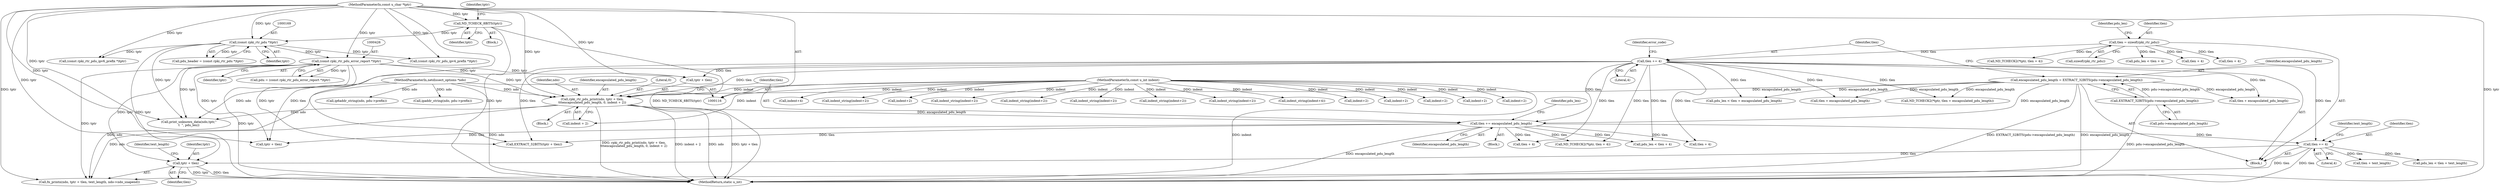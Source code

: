 digraph "0_tcpdump_83c64fce3a5226b080e535f5131a8a318f30e79b@pointer" {
"1000553" [label="(Call,tptr + tlen)"];
"1000118" [label="(MethodParameterIn,const u_char *tptr)"];
"1000425" [label="(Call,(const rpki_rtr_pdu_error_report *)tptr)"];
"1000168" [label="(Call,(const rpki_rtr_pdu *)tptr)"];
"1000128" [label="(Call,ND_TCHECK_8BITS(tptr))"];
"1000528" [label="(Call,tlen += 4)"];
"1000506" [label="(Call,tlen += encapsulated_pdu_length)"];
"1000496" [label="(Call,rpki_rtr_pdu_print(ndo, tptr + tlen,\n\t\t\tencapsulated_pdu_length, 0, indent + 2))"];
"1000117" [label="(MethodParameterIn,netdissect_options *ndo)"];
"1000428" [label="(Call,encapsulated_pdu_length = EXTRACT_32BITS(pdu->encapsulated_pdu_length))"];
"1000430" [label="(Call,EXTRACT_32BITS(pdu->encapsulated_pdu_length))"];
"1000434" [label="(Call,tlen += 4)"];
"1000406" [label="(Call,tlen = sizeof(rpki_rtr_pdu))"];
"1000121" [label="(MethodParameterIn,const u_int indent)"];
"1000429" [label="(Identifier,encapsulated_pdu_length)"];
"1000556" [label="(Identifier,text_length)"];
"1000373" [label="(Call,indent+2)"];
"1000320" [label="(Call,indent+2)"];
"1000413" [label="(Call,tlen + 4)"];
"1000497" [label="(Identifier,ndo)"];
"1000377" [label="(Call,ip6addr_string(ndo, pdu->prefix))"];
"1000535" [label="(Call,pdu_len < tlen + text_length)"];
"1000425" [label="(Call,(const rpki_rtr_pdu_error_report *)tptr)"];
"1000555" [label="(Identifier,tlen)"];
"1000363" [label="(Call,(const rpki_rtr_pdu_ipv6_prefix *)tptr)"];
"1000525" [label="(Call,tptr + tlen)"];
"1000498" [label="(Call,tptr + tlen)"];
"1000420" [label="(Call,tlen + 4)"];
"1000407" [label="(Identifier,tlen)"];
"1000482" [label="(Call,tlen + encapsulated_pdu_length)"];
"1000547" [label="(Call,indent+2)"];
"1000423" [label="(Call,pdu = (const rpki_rtr_pdu_error_report *)tptr)"];
"1000532" [label="(Identifier,text_length)"];
"1000529" [label="(Identifier,tlen)"];
"1000467" [label="(Block,)"];
"1000512" [label="(Call,tlen + 4)"];
"1000501" [label="(Identifier,encapsulated_pdu_length)"];
"1000496" [label="(Call,rpki_rtr_pdu_print(ndo, tptr + tlen,\n\t\t\tencapsulated_pdu_length, 0, indent + 2))"];
"1000551" [label="(Call,fn_printn(ndo, tptr + tlen, text_length, ndo->ndo_snapend))"];
"1000612" [label="(MethodReturn,static u_int)"];
"1000493" [label="(Call,indent+4)"];
"1000510" [label="(Call,pdu_len < tlen + 4)"];
"1000121" [label="(MethodParameterIn,const u_int indent)"];
"1000431" [label="(Call,pdu->encapsulated_pdu_length)"];
"1000400" [label="(Block,)"];
"1000554" [label="(Identifier,tptr)"];
"1000129" [label="(Identifier,tptr)"];
"1000417" [label="(Call,ND_TCHECK2(*tptr, tlen + 4))"];
"1000430" [label="(Call,EXTRACT_32BITS(pdu->encapsulated_pdu_length))"];
"1000502" [label="(Literal,0)"];
"1000168" [label="(Call,(const rpki_rtr_pdu *)tptr)"];
"1000128" [label="(Call,ND_TCHECK_8BITS(tptr))"];
"1000479" [label="(Call,ND_TCHECK2(*tptr, tlen + encapsulated_pdu_length))"];
"1000553" [label="(Call,tptr + tlen)"];
"1000372" [label="(Call,indent_string(indent+2))"];
"1000486" [label="(Block,)"];
"1000122" [label="(Block,)"];
"1000506" [label="(Call,tlen += encapsulated_pdu_length)"];
"1000508" [label="(Identifier,encapsulated_pdu_length)"];
"1000503" [label="(Call,indent + 2)"];
"1000170" [label="(Identifier,tptr)"];
"1000583" [label="(Call,print_unknown_data(ndo,tptr,\"\n\t  \", pdu_len))"];
"1000427" [label="(Identifier,tptr)"];
"1000471" [label="(Call,tlen + encapsulated_pdu_length)"];
"1000408" [label="(Call,sizeof(rpki_rtr_pdu))"];
"1000411" [label="(Call,pdu_len < tlen + 4)"];
"1000454" [label="(Call,indent+2)"];
"1000546" [label="(Call,indent_string(indent+2))"];
"1000530" [label="(Literal,4)"];
"1000436" [label="(Literal,4)"];
"1000118" [label="(MethodParameterIn,const u_char *tptr)"];
"1000412" [label="(Identifier,pdu_len)"];
"1000507" [label="(Identifier,tlen)"];
"1000319" [label="(Call,indent_string(indent+2))"];
"1000469" [label="(Call,pdu_len < tlen + encapsulated_pdu_length)"];
"1000519" [label="(Call,tlen + 4)"];
"1000434" [label="(Call,tlen += 4)"];
"1000282" [label="(Call,indent_string(indent+2))"];
"1000246" [label="(Call,indent_string(indent+2))"];
"1000438" [label="(Identifier,error_code)"];
"1000524" [label="(Call,EXTRACT_32BITS(tptr + tlen))"];
"1000528" [label="(Call,tlen += 4)"];
"1000516" [label="(Call,ND_TCHECK2(*tptr, tlen + 4))"];
"1000117" [label="(MethodParameterIn,netdissect_options *ndo)"];
"1000453" [label="(Call,indent_string(indent+2))"];
"1000166" [label="(Call,pdu_header = (const rpki_rtr_pdu *)tptr)"];
"1000406" [label="(Call,tlen = sizeof(rpki_rtr_pdu))"];
"1000537" [label="(Call,tlen + text_length)"];
"1000324" [label="(Call,ipaddr_string(ndo, pdu->prefix))"];
"1000435" [label="(Identifier,tlen)"];
"1000428" [label="(Call,encapsulated_pdu_length = EXTRACT_32BITS(pdu->encapsulated_pdu_length))"];
"1000310" [label="(Call,(const rpki_rtr_pdu_ipv4_prefix *)tptr)"];
"1000492" [label="(Call,indent_string(indent+4))"];
"1000247" [label="(Call,indent+2)"];
"1000283" [label="(Call,indent+2)"];
"1000133" [label="(Identifier,tptr)"];
"1000511" [label="(Identifier,pdu_len)"];
"1000553" -> "1000551"  [label="AST: "];
"1000553" -> "1000555"  [label="CFG: "];
"1000554" -> "1000553"  [label="AST: "];
"1000555" -> "1000553"  [label="AST: "];
"1000556" -> "1000553"  [label="CFG: "];
"1000553" -> "1000612"  [label="DDG: tptr"];
"1000553" -> "1000612"  [label="DDG: tlen"];
"1000118" -> "1000553"  [label="DDG: tptr"];
"1000425" -> "1000553"  [label="DDG: tptr"];
"1000528" -> "1000553"  [label="DDG: tlen"];
"1000118" -> "1000116"  [label="AST: "];
"1000118" -> "1000612"  [label="DDG: tptr"];
"1000118" -> "1000128"  [label="DDG: tptr"];
"1000118" -> "1000168"  [label="DDG: tptr"];
"1000118" -> "1000310"  [label="DDG: tptr"];
"1000118" -> "1000363"  [label="DDG: tptr"];
"1000118" -> "1000425"  [label="DDG: tptr"];
"1000118" -> "1000496"  [label="DDG: tptr"];
"1000118" -> "1000498"  [label="DDG: tptr"];
"1000118" -> "1000524"  [label="DDG: tptr"];
"1000118" -> "1000525"  [label="DDG: tptr"];
"1000118" -> "1000551"  [label="DDG: tptr"];
"1000118" -> "1000583"  [label="DDG: tptr"];
"1000425" -> "1000423"  [label="AST: "];
"1000425" -> "1000427"  [label="CFG: "];
"1000426" -> "1000425"  [label="AST: "];
"1000427" -> "1000425"  [label="AST: "];
"1000423" -> "1000425"  [label="CFG: "];
"1000425" -> "1000612"  [label="DDG: tptr"];
"1000425" -> "1000423"  [label="DDG: tptr"];
"1000168" -> "1000425"  [label="DDG: tptr"];
"1000425" -> "1000496"  [label="DDG: tptr"];
"1000425" -> "1000498"  [label="DDG: tptr"];
"1000425" -> "1000524"  [label="DDG: tptr"];
"1000425" -> "1000525"  [label="DDG: tptr"];
"1000425" -> "1000551"  [label="DDG: tptr"];
"1000425" -> "1000583"  [label="DDG: tptr"];
"1000168" -> "1000166"  [label="AST: "];
"1000168" -> "1000170"  [label="CFG: "];
"1000169" -> "1000168"  [label="AST: "];
"1000170" -> "1000168"  [label="AST: "];
"1000166" -> "1000168"  [label="CFG: "];
"1000168" -> "1000612"  [label="DDG: tptr"];
"1000168" -> "1000166"  [label="DDG: tptr"];
"1000128" -> "1000168"  [label="DDG: tptr"];
"1000168" -> "1000310"  [label="DDG: tptr"];
"1000168" -> "1000363"  [label="DDG: tptr"];
"1000168" -> "1000583"  [label="DDG: tptr"];
"1000128" -> "1000122"  [label="AST: "];
"1000128" -> "1000129"  [label="CFG: "];
"1000129" -> "1000128"  [label="AST: "];
"1000133" -> "1000128"  [label="CFG: "];
"1000128" -> "1000612"  [label="DDG: tptr"];
"1000128" -> "1000612"  [label="DDG: ND_TCHECK_8BITS(tptr)"];
"1000528" -> "1000400"  [label="AST: "];
"1000528" -> "1000530"  [label="CFG: "];
"1000529" -> "1000528"  [label="AST: "];
"1000530" -> "1000528"  [label="AST: "];
"1000532" -> "1000528"  [label="CFG: "];
"1000528" -> "1000612"  [label="DDG: tlen"];
"1000506" -> "1000528"  [label="DDG: tlen"];
"1000434" -> "1000528"  [label="DDG: tlen"];
"1000528" -> "1000535"  [label="DDG: tlen"];
"1000528" -> "1000537"  [label="DDG: tlen"];
"1000528" -> "1000551"  [label="DDG: tlen"];
"1000506" -> "1000467"  [label="AST: "];
"1000506" -> "1000508"  [label="CFG: "];
"1000507" -> "1000506"  [label="AST: "];
"1000508" -> "1000506"  [label="AST: "];
"1000511" -> "1000506"  [label="CFG: "];
"1000506" -> "1000612"  [label="DDG: encapsulated_pdu_length"];
"1000496" -> "1000506"  [label="DDG: encapsulated_pdu_length"];
"1000428" -> "1000506"  [label="DDG: encapsulated_pdu_length"];
"1000434" -> "1000506"  [label="DDG: tlen"];
"1000506" -> "1000510"  [label="DDG: tlen"];
"1000506" -> "1000512"  [label="DDG: tlen"];
"1000506" -> "1000516"  [label="DDG: tlen"];
"1000506" -> "1000519"  [label="DDG: tlen"];
"1000506" -> "1000524"  [label="DDG: tlen"];
"1000506" -> "1000525"  [label="DDG: tlen"];
"1000496" -> "1000486"  [label="AST: "];
"1000496" -> "1000503"  [label="CFG: "];
"1000497" -> "1000496"  [label="AST: "];
"1000498" -> "1000496"  [label="AST: "];
"1000501" -> "1000496"  [label="AST: "];
"1000502" -> "1000496"  [label="AST: "];
"1000503" -> "1000496"  [label="AST: "];
"1000507" -> "1000496"  [label="CFG: "];
"1000496" -> "1000612"  [label="DDG: tptr + tlen"];
"1000496" -> "1000612"  [label="DDG: rpki_rtr_pdu_print(ndo, tptr + tlen,\n\t\t\tencapsulated_pdu_length, 0, indent + 2)"];
"1000496" -> "1000612"  [label="DDG: indent + 2"];
"1000496" -> "1000612"  [label="DDG: ndo"];
"1000117" -> "1000496"  [label="DDG: ndo"];
"1000428" -> "1000496"  [label="DDG: encapsulated_pdu_length"];
"1000434" -> "1000496"  [label="DDG: tlen"];
"1000121" -> "1000496"  [label="DDG: indent"];
"1000496" -> "1000551"  [label="DDG: ndo"];
"1000496" -> "1000583"  [label="DDG: ndo"];
"1000117" -> "1000116"  [label="AST: "];
"1000117" -> "1000612"  [label="DDG: ndo"];
"1000117" -> "1000324"  [label="DDG: ndo"];
"1000117" -> "1000377"  [label="DDG: ndo"];
"1000117" -> "1000551"  [label="DDG: ndo"];
"1000117" -> "1000583"  [label="DDG: ndo"];
"1000428" -> "1000400"  [label="AST: "];
"1000428" -> "1000430"  [label="CFG: "];
"1000429" -> "1000428"  [label="AST: "];
"1000430" -> "1000428"  [label="AST: "];
"1000435" -> "1000428"  [label="CFG: "];
"1000428" -> "1000612"  [label="DDG: EXTRACT_32BITS(pdu->encapsulated_pdu_length)"];
"1000428" -> "1000612"  [label="DDG: encapsulated_pdu_length"];
"1000430" -> "1000428"  [label="DDG: pdu->encapsulated_pdu_length"];
"1000428" -> "1000469"  [label="DDG: encapsulated_pdu_length"];
"1000428" -> "1000471"  [label="DDG: encapsulated_pdu_length"];
"1000428" -> "1000479"  [label="DDG: encapsulated_pdu_length"];
"1000428" -> "1000482"  [label="DDG: encapsulated_pdu_length"];
"1000430" -> "1000431"  [label="CFG: "];
"1000431" -> "1000430"  [label="AST: "];
"1000430" -> "1000612"  [label="DDG: pdu->encapsulated_pdu_length"];
"1000434" -> "1000400"  [label="AST: "];
"1000434" -> "1000436"  [label="CFG: "];
"1000435" -> "1000434"  [label="AST: "];
"1000436" -> "1000434"  [label="AST: "];
"1000438" -> "1000434"  [label="CFG: "];
"1000406" -> "1000434"  [label="DDG: tlen"];
"1000434" -> "1000469"  [label="DDG: tlen"];
"1000434" -> "1000471"  [label="DDG: tlen"];
"1000434" -> "1000479"  [label="DDG: tlen"];
"1000434" -> "1000482"  [label="DDG: tlen"];
"1000434" -> "1000498"  [label="DDG: tlen"];
"1000434" -> "1000510"  [label="DDG: tlen"];
"1000434" -> "1000512"  [label="DDG: tlen"];
"1000434" -> "1000516"  [label="DDG: tlen"];
"1000434" -> "1000519"  [label="DDG: tlen"];
"1000434" -> "1000524"  [label="DDG: tlen"];
"1000434" -> "1000525"  [label="DDG: tlen"];
"1000406" -> "1000400"  [label="AST: "];
"1000406" -> "1000408"  [label="CFG: "];
"1000407" -> "1000406"  [label="AST: "];
"1000408" -> "1000406"  [label="AST: "];
"1000412" -> "1000406"  [label="CFG: "];
"1000406" -> "1000411"  [label="DDG: tlen"];
"1000406" -> "1000413"  [label="DDG: tlen"];
"1000406" -> "1000417"  [label="DDG: tlen"];
"1000406" -> "1000420"  [label="DDG: tlen"];
"1000121" -> "1000116"  [label="AST: "];
"1000121" -> "1000612"  [label="DDG: indent"];
"1000121" -> "1000246"  [label="DDG: indent"];
"1000121" -> "1000247"  [label="DDG: indent"];
"1000121" -> "1000282"  [label="DDG: indent"];
"1000121" -> "1000283"  [label="DDG: indent"];
"1000121" -> "1000319"  [label="DDG: indent"];
"1000121" -> "1000320"  [label="DDG: indent"];
"1000121" -> "1000372"  [label="DDG: indent"];
"1000121" -> "1000373"  [label="DDG: indent"];
"1000121" -> "1000453"  [label="DDG: indent"];
"1000121" -> "1000454"  [label="DDG: indent"];
"1000121" -> "1000492"  [label="DDG: indent"];
"1000121" -> "1000493"  [label="DDG: indent"];
"1000121" -> "1000503"  [label="DDG: indent"];
"1000121" -> "1000546"  [label="DDG: indent"];
"1000121" -> "1000547"  [label="DDG: indent"];
}
